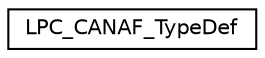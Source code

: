 digraph "Graphical Class Hierarchy"
{
  edge [fontname="Helvetica",fontsize="10",labelfontname="Helvetica",labelfontsize="10"];
  node [fontname="Helvetica",fontsize="10",shape=record];
  rankdir="LR";
  Node1 [label="LPC_CANAF_TypeDef",height=0.2,width=0.4,color="black", fillcolor="white", style="filled",URL="$d5/d2b/structLPC__CANAF__TypeDef.html"];
}
